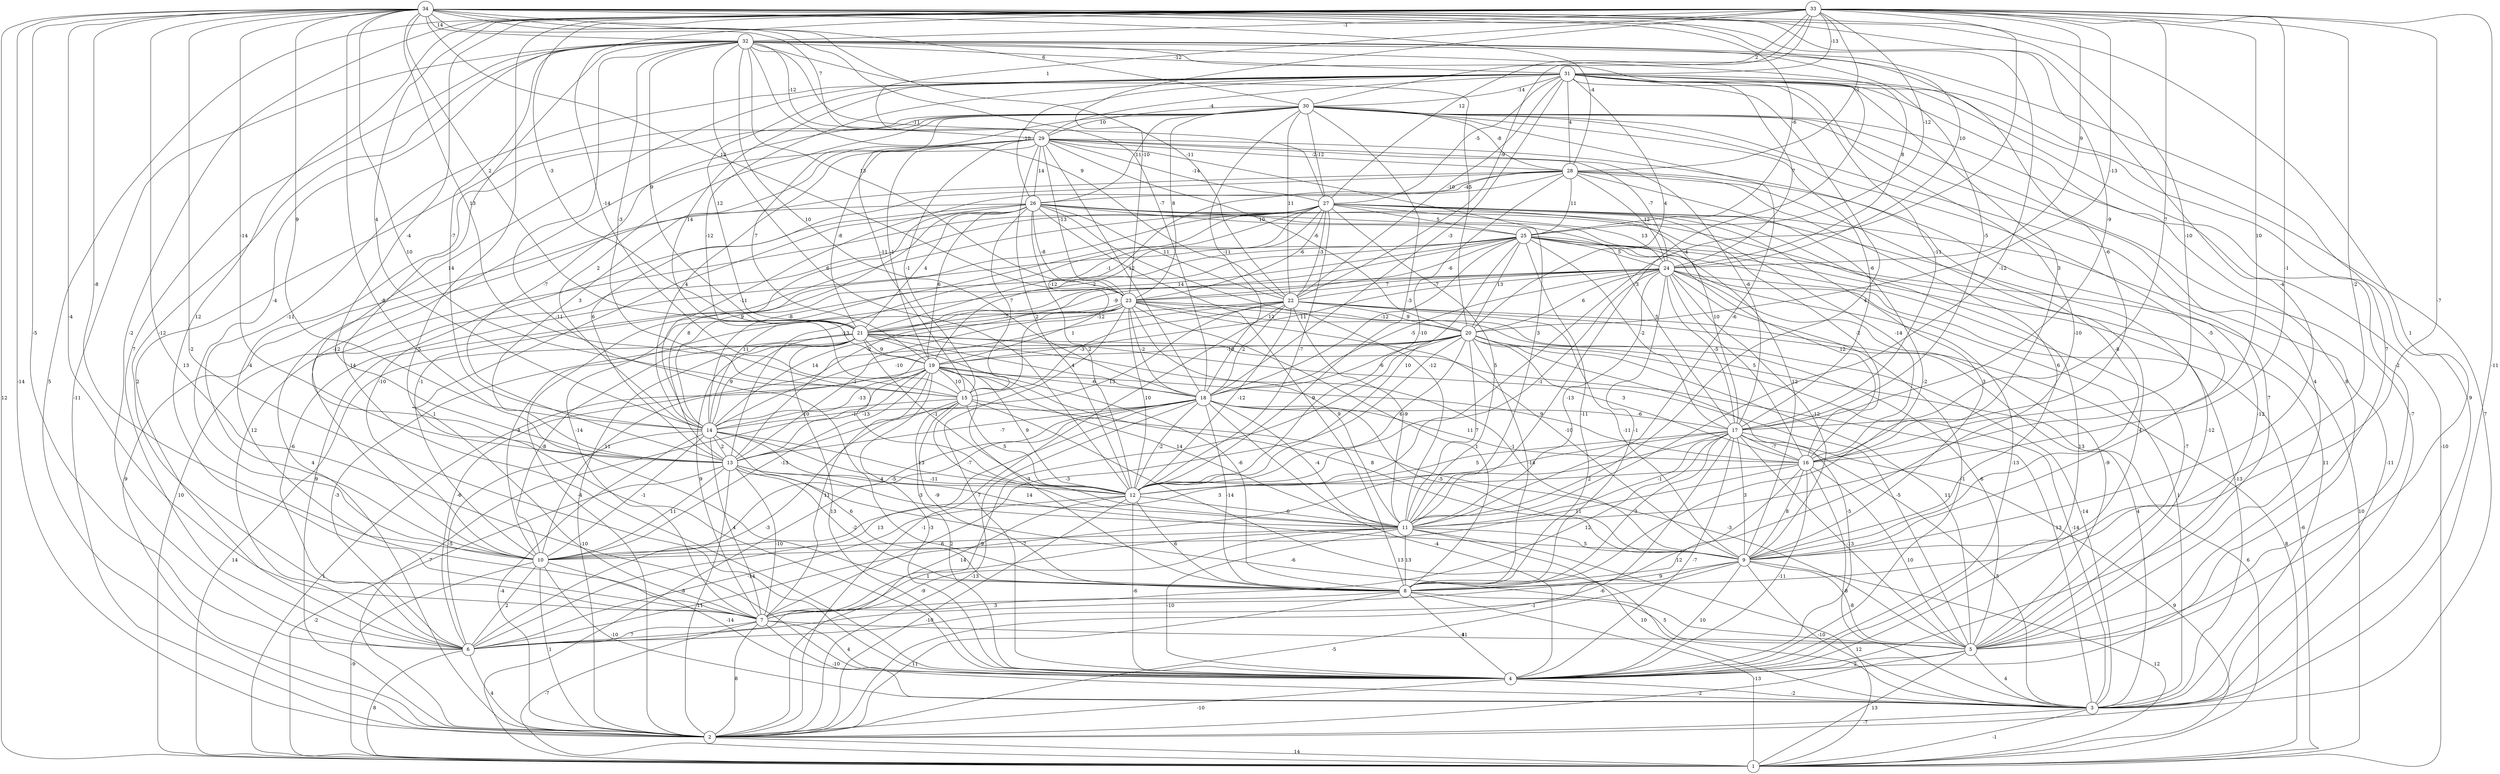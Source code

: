 graph { 
	 fontname="Helvetica,Arial,sans-serif" 
	 node [shape = circle]; 
	 34 -- 1 [label = "12"];
	 34 -- 2 [label = "-14"];
	 34 -- 3 [label = "13"];
	 34 -- 4 [label = "-2"];
	 34 -- 5 [label = "1"];
	 34 -- 6 [label = "-5"];
	 34 -- 7 [label = "-4"];
	 34 -- 8 [label = "-8"];
	 34 -- 9 [label = "-4"];
	 34 -- 10 [label = "-8"];
	 34 -- 11 [label = "-12"];
	 34 -- 12 [label = "10"];
	 34 -- 13 [label = "-14"];
	 34 -- 14 [label = "9"];
	 34 -- 15 [label = "13"];
	 34 -- 16 [label = "-10"];
	 34 -- 17 [label = "-9"];
	 34 -- 18 [label = "-7"];
	 34 -- 21 [label = "2"];
	 34 -- 22 [label = "-11"];
	 34 -- 23 [label = "12"];
	 34 -- 24 [label = "10"];
	 34 -- 25 [label = "-6"];
	 34 -- 28 [label = "-4"];
	 34 -- 29 [label = "7"];
	 34 -- 30 [label = "6"];
	 34 -- 32 [label = "14"];
	 33 -- 2 [label = "5"];
	 33 -- 3 [label = "-11"];
	 33 -- 4 [label = "-5"];
	 33 -- 6 [label = "-2"];
	 33 -- 7 [label = "12"];
	 33 -- 8 [label = "-7"];
	 33 -- 9 [label = "-2"];
	 33 -- 11 [label = "-1"];
	 33 -- 12 [label = "-4"];
	 33 -- 13 [label = "-4"];
	 33 -- 14 [label = "4"];
	 33 -- 15 [label = "-14"];
	 33 -- 16 [label = "10"];
	 33 -- 17 [label = "7"];
	 33 -- 20 [label = "-13"];
	 33 -- 21 [label = "-3"];
	 33 -- 22 [label = "-9"];
	 33 -- 23 [label = "-10"];
	 33 -- 24 [label = "9"];
	 33 -- 25 [label = "-12"];
	 33 -- 27 [label = "12"];
	 33 -- 28 [label = "-1"];
	 33 -- 29 [label = "1"];
	 33 -- 30 [label = "2"];
	 33 -- 31 [label = "-13"];
	 33 -- 32 [label = "-1"];
	 32 -- 2 [label = "-11"];
	 32 -- 4 [label = "14"];
	 32 -- 5 [label = "7"];
	 32 -- 6 [label = "7"];
	 32 -- 7 [label = "-12"];
	 32 -- 8 [label = "-11"];
	 32 -- 10 [label = "-4"];
	 32 -- 11 [label = "3"];
	 32 -- 12 [label = "6"];
	 32 -- 14 [label = "-7"];
	 32 -- 15 [label = "-3"];
	 32 -- 16 [label = "-6"];
	 32 -- 17 [label = "-5"];
	 32 -- 18 [label = "10"];
	 32 -- 20 [label = "5"];
	 32 -- 21 [label = "9"];
	 32 -- 22 [label = "9"];
	 32 -- 23 [label = "13"];
	 32 -- 24 [label = "8"];
	 32 -- 27 [label = "-11"];
	 32 -- 29 [label = "-12"];
	 32 -- 31 [label = "-12"];
	 31 -- 2 [label = "7"];
	 31 -- 3 [label = "9"];
	 31 -- 4 [label = "8"];
	 31 -- 5 [label = "-2"];
	 31 -- 8 [label = "-10"];
	 31 -- 10 [label = "-11"];
	 31 -- 11 [label = "4"];
	 31 -- 13 [label = "14"];
	 31 -- 15 [label = "-12"];
	 31 -- 16 [label = "3"];
	 31 -- 17 [label = "-11"];
	 31 -- 18 [label = "-3"];
	 31 -- 19 [label = "14"];
	 31 -- 20 [label = "4"];
	 31 -- 21 [label = "12"];
	 31 -- 22 [label = "-10"];
	 31 -- 24 [label = "7"];
	 31 -- 26 [label = "-10"];
	 31 -- 27 [label = "-5"];
	 31 -- 28 [label = "4"];
	 31 -- 29 [label = "-4"];
	 31 -- 30 [label = "-14"];
	 30 -- 1 [label = "-10"];
	 30 -- 3 [label = "-7"];
	 30 -- 4 [label = "7"];
	 30 -- 5 [label = "4"];
	 30 -- 6 [label = "2"];
	 30 -- 7 [label = "-4"];
	 30 -- 9 [label = "-5"];
	 30 -- 11 [label = "-6"];
	 30 -- 12 [label = "-3"];
	 30 -- 13 [label = "-7"];
	 30 -- 14 [label = "2"];
	 30 -- 15 [label = "-11"];
	 30 -- 17 [label = "-6"];
	 30 -- 18 [label = "-11"];
	 30 -- 19 [label = "7"];
	 30 -- 22 [label = "11"];
	 30 -- 23 [label = "8"];
	 30 -- 26 [label = "11"];
	 30 -- 27 [label = "-12"];
	 30 -- 28 [label = "-8"];
	 30 -- 29 [label = "10"];
	 29 -- 9 [label = "-8"];
	 29 -- 10 [label = "-12"];
	 29 -- 11 [label = "3"];
	 29 -- 12 [label = "2"];
	 29 -- 13 [label = "3"];
	 29 -- 14 [label = "4"];
	 29 -- 15 [label = "-1"];
	 29 -- 17 [label = "-6"];
	 29 -- 18 [label = "12"];
	 29 -- 19 [label = "-1"];
	 29 -- 20 [label = "-6"];
	 29 -- 21 [label = "-8"];
	 29 -- 23 [label = "-13"];
	 29 -- 24 [label = "-7"];
	 29 -- 26 [label = "14"];
	 29 -- 27 [label = "-14"];
	 29 -- 28 [label = "-2"];
	 28 -- 2 [label = "4"];
	 28 -- 4 [label = "4"];
	 28 -- 5 [label = "-12"];
	 28 -- 8 [label = "-2"];
	 28 -- 9 [label = "6"];
	 28 -- 12 [label = "-10"];
	 28 -- 13 [label = "6"];
	 28 -- 14 [label = "-11"];
	 28 -- 15 [label = "-12"];
	 28 -- 24 [label = "12"];
	 28 -- 25 [label = "11"];
	 28 -- 26 [label = "-4"];
	 27 -- 1 [label = "10"];
	 27 -- 2 [label = "9"];
	 27 -- 3 [label = "-11"];
	 27 -- 4 [label = "13"];
	 27 -- 5 [label = "-12"];
	 27 -- 6 [label = "12"];
	 27 -- 9 [label = "3"];
	 27 -- 10 [label = "-1"];
	 27 -- 11 [label = "5"];
	 27 -- 12 [label = "-7"];
	 27 -- 13 [label = "-13"];
	 27 -- 14 [label = "-8"];
	 27 -- 16 [label = "-14"];
	 27 -- 17 [label = "10"];
	 27 -- 19 [label = "-2"];
	 27 -- 21 [label = "-1"];
	 27 -- 22 [label = "-3"];
	 27 -- 23 [label = "-6"];
	 27 -- 24 [label = "13"];
	 27 -- 25 [label = "5"];
	 26 -- 2 [label = "9"];
	 26 -- 3 [label = "11"];
	 26 -- 7 [label = "1"];
	 26 -- 8 [label = "9"];
	 26 -- 9 [label = "12"];
	 26 -- 10 [label = "-10"];
	 26 -- 11 [label = "-12"];
	 26 -- 12 [label = "2"];
	 26 -- 13 [label = "8"];
	 26 -- 14 [label = "9"];
	 26 -- 15 [label = "7"];
	 26 -- 16 [label = "-2"];
	 26 -- 17 [label = "5"];
	 26 -- 19 [label = "6"];
	 26 -- 21 [label = "4"];
	 26 -- 22 [label = "11"];
	 26 -- 23 [label = "-8"];
	 26 -- 25 [label = "10"];
	 25 -- 1 [label = "10"];
	 25 -- 2 [label = "-4"];
	 25 -- 3 [label = "-13"];
	 25 -- 4 [label = "-13"];
	 25 -- 5 [label = "-7"];
	 25 -- 6 [label = "-6"];
	 25 -- 7 [label = "-14"];
	 25 -- 8 [label = "-11"];
	 25 -- 12 [label = "10"];
	 25 -- 13 [label = "-2"];
	 25 -- 16 [label = "12"];
	 25 -- 17 [label = "-2"];
	 25 -- 18 [label = "-12"];
	 25 -- 20 [label = "13"];
	 25 -- 21 [label = "14"];
	 25 -- 23 [label = "-6"];
	 25 -- 24 [label = "5"];
	 24 -- 1 [label = "-6"];
	 24 -- 3 [label = "1"];
	 24 -- 4 [label = "-1"];
	 24 -- 5 [label = "-9"];
	 24 -- 8 [label = "-1"];
	 24 -- 9 [label = "-12"];
	 24 -- 11 [label = "-13"];
	 24 -- 12 [label = "-1"];
	 24 -- 14 [label = "11"];
	 24 -- 16 [label = "5"];
	 24 -- 17 [label = "-5"];
	 24 -- 18 [label = "-5"];
	 24 -- 19 [label = "11"];
	 24 -- 20 [label = "6"];
	 24 -- 21 [label = "-9"];
	 24 -- 22 [label = "-7"];
	 24 -- 23 [label = "7"];
	 23 -- 3 [label = "-14"];
	 23 -- 4 [label = "7"];
	 23 -- 5 [label = "-6"];
	 23 -- 8 [label = "1"];
	 23 -- 9 [label = "-10"];
	 23 -- 10 [label = "-4"];
	 23 -- 11 [label = "9"];
	 23 -- 12 [label = "10"];
	 23 -- 13 [label = "-1"];
	 23 -- 14 [label = "14"];
	 23 -- 18 [label = "-2"];
	 23 -- 19 [label = "1"];
	 23 -- 20 [label = "12"];
	 23 -- 21 [label = "-7"];
	 22 -- 1 [label = "8"];
	 22 -- 2 [label = "-1"];
	 22 -- 3 [label = "4"];
	 22 -- 9 [label = "-11"];
	 22 -- 11 [label = "-9"];
	 22 -- 12 [label = "-12"];
	 22 -- 13 [label = "13"];
	 22 -- 14 [label = "-10"];
	 22 -- 15 [label = "-3"];
	 22 -- 18 [label = "2"];
	 22 -- 20 [label = "9"];
	 22 -- 21 [label = "-12"];
	 21 -- 1 [label = "14"];
	 21 -- 2 [label = "-10"];
	 21 -- 3 [label = "13"];
	 21 -- 4 [label = "13"];
	 21 -- 5 [label = "-5"];
	 21 -- 6 [label = "-3"];
	 21 -- 7 [label = "9"];
	 21 -- 8 [label = "-6"];
	 21 -- 9 [label = "-1"];
	 21 -- 10 [label = "-8"];
	 21 -- 12 [label = "-1"];
	 21 -- 14 [label = "9"];
	 21 -- 18 [label = "4"];
	 21 -- 19 [label = "9"];
	 20 -- 1 [label = "6"];
	 20 -- 2 [label = "-9"];
	 20 -- 3 [label = "-14"];
	 20 -- 4 [label = "-5"];
	 20 -- 5 [label = "11"];
	 20 -- 6 [label = "-6"];
	 20 -- 7 [label = "-3"];
	 20 -- 8 [label = "-14"];
	 20 -- 10 [label = "11"];
	 20 -- 11 [label = "7"];
	 20 -- 12 [label = "6"];
	 20 -- 16 [label = "3"];
	 20 -- 18 [label = "-6"];
	 20 -- 19 [label = "-10"];
	 19 -- 1 [label = "1"];
	 19 -- 2 [label = "7"];
	 19 -- 4 [label = "-3"];
	 19 -- 7 [label = "11"];
	 19 -- 8 [label = "-3"];
	 19 -- 9 [label = "8"];
	 19 -- 10 [label = "-13"];
	 19 -- 11 [label = "14"];
	 19 -- 12 [label = "9"];
	 19 -- 13 [label = "-13"];
	 19 -- 14 [label = "-13"];
	 19 -- 15 [label = "10"];
	 19 -- 16 [label = "9"];
	 19 -- 18 [label = "-6"];
	 18 -- 1 [label = "-8"];
	 18 -- 2 [label = "-13"];
	 18 -- 4 [label = "-4"];
	 18 -- 6 [label = "13"];
	 18 -- 8 [label = "-14"];
	 18 -- 9 [label = "-5"];
	 18 -- 10 [label = "-5"];
	 18 -- 11 [label = "-4"];
	 18 -- 12 [label = "-2"];
	 18 -- 13 [label = "-7"];
	 18 -- 14 [label = "-1"];
	 18 -- 16 [label = "11"];
	 18 -- 17 [label = "-6"];
	 17 -- 1 [label = "9"];
	 17 -- 2 [label = "-6"];
	 17 -- 3 [label = "5"];
	 17 -- 4 [label = "-7"];
	 17 -- 5 [label = "-13"];
	 17 -- 6 [label = "-7"];
	 17 -- 7 [label = "12"];
	 17 -- 8 [label = "3"];
	 17 -- 9 [label = "3"];
	 17 -- 10 [label = "3"];
	 17 -- 11 [label = "-1"];
	 17 -- 12 [label = "5"];
	 17 -- 16 [label = "-7"];
	 16 -- 3 [label = "-8"];
	 16 -- 4 [label = "-11"];
	 16 -- 5 [label = "10"];
	 16 -- 6 [label = "12"];
	 16 -- 9 [label = "8"];
	 16 -- 10 [label = "11"];
	 16 -- 12 [label = "2"];
	 15 -- 3 [label = "13"];
	 15 -- 4 [label = "2"];
	 15 -- 5 [label = "-3"];
	 15 -- 6 [label = "-3"];
	 15 -- 8 [label = "-9"];
	 15 -- 11 [label = "-7"];
	 15 -- 12 [label = "5"];
	 15 -- 14 [label = "-10"];
	 14 -- 2 [label = "-4"];
	 14 -- 6 [label = "-5"];
	 14 -- 7 [label = "4"];
	 14 -- 8 [label = "6"];
	 14 -- 9 [label = "14"];
	 14 -- 10 [label = "-1"];
	 14 -- 11 [label = "-11"];
	 14 -- 12 [label = "13"];
	 14 -- 13 [label = "2"];
	 13 -- 1 [label = "-2"];
	 13 -- 2 [label = "11"];
	 13 -- 5 [label = "-6"];
	 13 -- 7 [label = "-10"];
	 13 -- 8 [label = "-2"];
	 13 -- 10 [label = "11"];
	 13 -- 11 [label = "-3"];
	 13 -- 12 [label = "4"];
	 12 -- 2 [label = "-10"];
	 12 -- 4 [label = "-6"];
	 12 -- 6 [label = "-14"];
	 12 -- 7 [label = "14"];
	 12 -- 8 [label = "6"];
	 12 -- 11 [label = "-6"];
	 11 -- 1 [label = "12"];
	 11 -- 3 [label = "10"];
	 11 -- 4 [label = "-10"];
	 11 -- 6 [label = "-9"];
	 11 -- 7 [label = "1"];
	 11 -- 8 [label = "13"];
	 11 -- 9 [label = "5"];
	 11 -- 10 [label = "6"];
	 10 -- 1 [label = "-9"];
	 10 -- 2 [label = "1"];
	 10 -- 3 [label = "-10"];
	 10 -- 4 [label = "-14"];
	 10 -- 6 [label = "2"];
	 9 -- 1 [label = "12"];
	 9 -- 2 [label = "-5"];
	 9 -- 3 [label = "-10"];
	 9 -- 4 [label = "10"];
	 9 -- 5 [label = "-8"];
	 9 -- 6 [label = "-1"];
	 9 -- 8 [label = "9"];
	 8 -- 1 [label = "-13"];
	 8 -- 2 [label = "11"];
	 8 -- 4 [label = "-4"];
	 8 -- 5 [label = "5"];
	 8 -- 7 [label = "3"];
	 7 -- 1 [label = "-7"];
	 7 -- 2 [label = "8"];
	 7 -- 3 [label = "-10"];
	 7 -- 4 [label = "4"];
	 7 -- 5 [label = "11"];
	 7 -- 6 [label = "7"];
	 6 -- 1 [label = "8"];
	 6 -- 2 [label = "4"];
	 5 -- 1 [label = "13"];
	 5 -- 2 [label = "-2"];
	 5 -- 3 [label = "4"];
	 5 -- 4 [label = "2"];
	 4 -- 2 [label = "-10"];
	 4 -- 3 [label = "-2"];
	 3 -- 1 [label = "-1"];
	 3 -- 2 [label = "-7"];
	 2 -- 1 [label = "14"];
	 1;
	 2;
	 3;
	 4;
	 5;
	 6;
	 7;
	 8;
	 9;
	 10;
	 11;
	 12;
	 13;
	 14;
	 15;
	 16;
	 17;
	 18;
	 19;
	 20;
	 21;
	 22;
	 23;
	 24;
	 25;
	 26;
	 27;
	 28;
	 29;
	 30;
	 31;
	 32;
	 33;
	 34;
}

